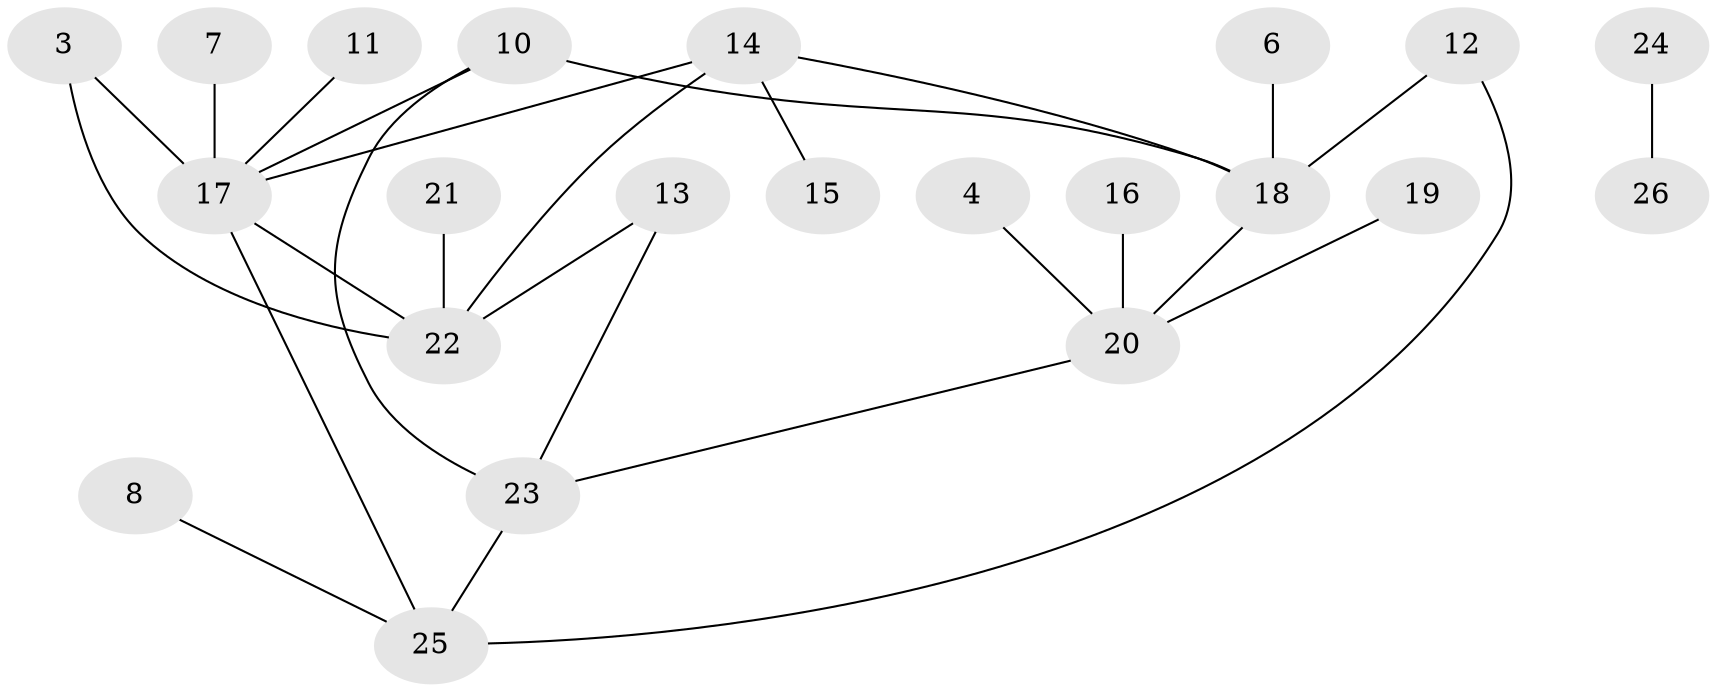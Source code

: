 // original degree distribution, {3: 0.23529411764705882, 1: 0.27450980392156865, 0: 0.0784313725490196, 2: 0.2549019607843137, 4: 0.11764705882352941, 5: 0.0392156862745098}
// Generated by graph-tools (version 1.1) at 2025/49/03/09/25 03:49:09]
// undirected, 22 vertices, 27 edges
graph export_dot {
graph [start="1"]
  node [color=gray90,style=filled];
  3;
  4;
  6;
  7;
  8;
  10;
  11;
  12;
  13;
  14;
  15;
  16;
  17;
  18;
  19;
  20;
  21;
  22;
  23;
  24;
  25;
  26;
  3 -- 17 [weight=1.0];
  3 -- 22 [weight=1.0];
  4 -- 20 [weight=1.0];
  6 -- 18 [weight=1.0];
  7 -- 17 [weight=1.0];
  8 -- 25 [weight=1.0];
  10 -- 17 [weight=1.0];
  10 -- 18 [weight=1.0];
  10 -- 23 [weight=1.0];
  11 -- 17 [weight=1.0];
  12 -- 18 [weight=1.0];
  12 -- 25 [weight=1.0];
  13 -- 22 [weight=1.0];
  13 -- 23 [weight=1.0];
  14 -- 15 [weight=1.0];
  14 -- 17 [weight=1.0];
  14 -- 18 [weight=1.0];
  14 -- 22 [weight=1.0];
  16 -- 20 [weight=1.0];
  17 -- 22 [weight=1.0];
  17 -- 25 [weight=1.0];
  18 -- 20 [weight=1.0];
  19 -- 20 [weight=1.0];
  20 -- 23 [weight=1.0];
  21 -- 22 [weight=1.0];
  23 -- 25 [weight=1.0];
  24 -- 26 [weight=1.0];
}
